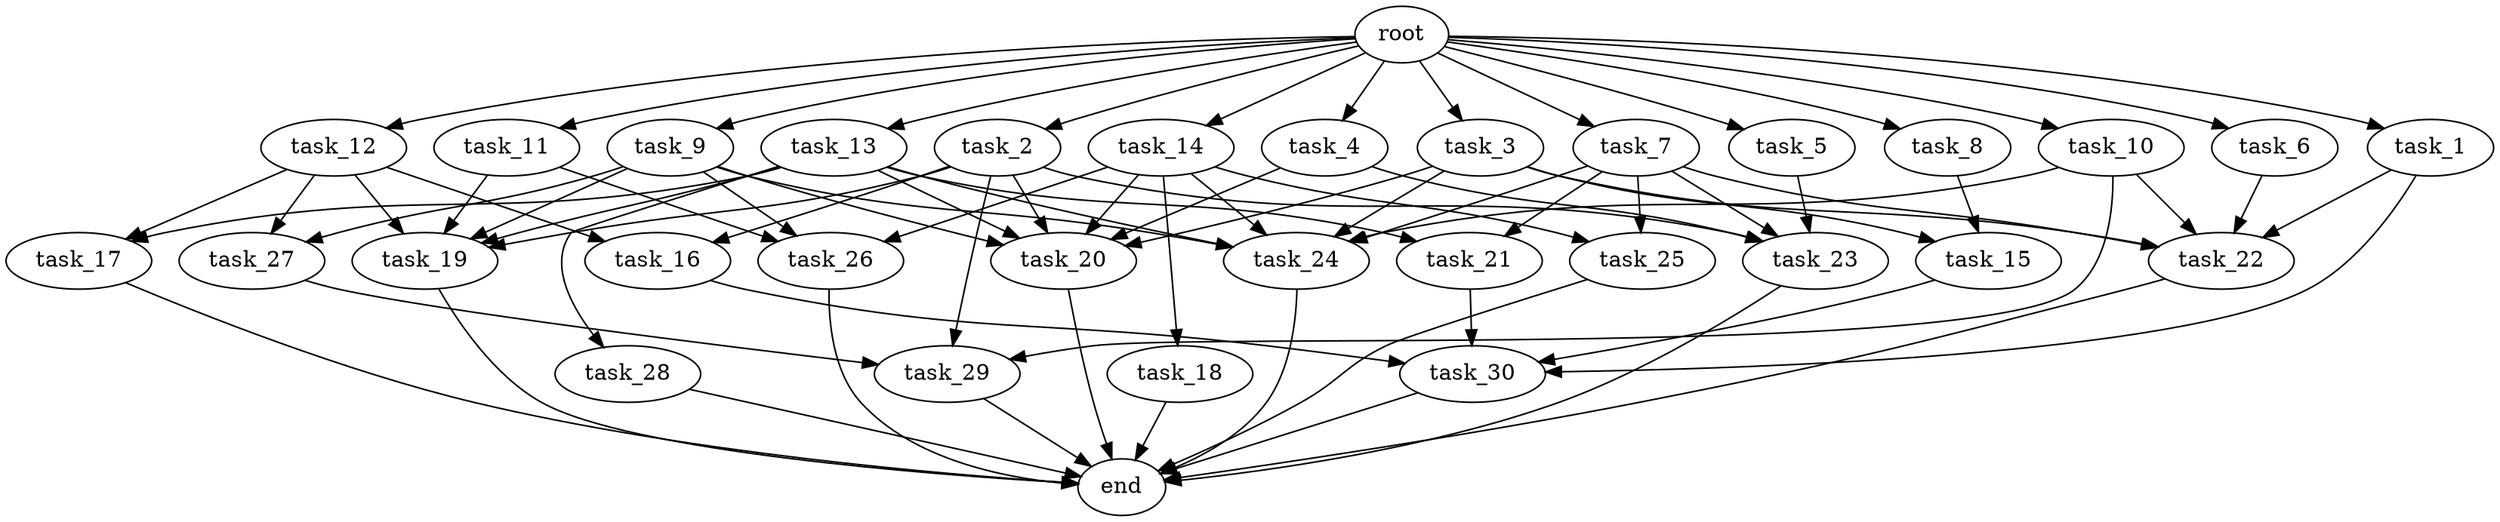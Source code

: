 digraph G {
  root [size="0.000000e+00"];
  task_1 [size="3.807330e+09"];
  task_2 [size="9.045444e+09"];
  task_3 [size="3.800789e+09"];
  task_4 [size="3.607956e+08"];
  task_5 [size="6.719367e+09"];
  task_6 [size="6.968864e+09"];
  task_7 [size="3.357013e+09"];
  task_8 [size="8.031657e+09"];
  task_9 [size="8.536413e+09"];
  task_10 [size="7.841419e+09"];
  task_11 [size="4.072543e+09"];
  task_12 [size="3.421945e+09"];
  task_13 [size="9.429120e+09"];
  task_14 [size="7.191452e+09"];
  task_15 [size="5.524274e+09"];
  task_16 [size="4.888815e+09"];
  task_17 [size="2.667459e+09"];
  task_18 [size="9.133660e+09"];
  task_19 [size="9.187842e+09"];
  task_20 [size="8.488682e+08"];
  task_21 [size="6.662560e+09"];
  task_22 [size="3.186821e+09"];
  task_23 [size="5.088404e+09"];
  task_24 [size="1.136139e+09"];
  task_25 [size="8.107740e+09"];
  task_26 [size="8.062460e+09"];
  task_27 [size="1.071389e+09"];
  task_28 [size="7.450719e+08"];
  task_29 [size="3.734510e+09"];
  task_30 [size="1.540907e+09"];
  end [size="0.000000e+00"];

  root -> task_1 [size="1.000000e-12"];
  root -> task_2 [size="1.000000e-12"];
  root -> task_3 [size="1.000000e-12"];
  root -> task_4 [size="1.000000e-12"];
  root -> task_5 [size="1.000000e-12"];
  root -> task_6 [size="1.000000e-12"];
  root -> task_7 [size="1.000000e-12"];
  root -> task_8 [size="1.000000e-12"];
  root -> task_9 [size="1.000000e-12"];
  root -> task_10 [size="1.000000e-12"];
  root -> task_11 [size="1.000000e-12"];
  root -> task_12 [size="1.000000e-12"];
  root -> task_13 [size="1.000000e-12"];
  root -> task_14 [size="1.000000e-12"];
  task_1 -> task_22 [size="6.373641e+07"];
  task_1 -> task_30 [size="3.852268e+07"];
  task_2 -> task_16 [size="2.444408e+08"];
  task_2 -> task_19 [size="1.837568e+08"];
  task_2 -> task_20 [size="1.414780e+07"];
  task_2 -> task_23 [size="1.272101e+08"];
  task_2 -> task_29 [size="1.244837e+08"];
  task_3 -> task_15 [size="2.762137e+08"];
  task_3 -> task_20 [size="1.414780e+07"];
  task_3 -> task_22 [size="6.373641e+07"];
  task_3 -> task_24 [size="1.893565e+07"];
  task_4 -> task_20 [size="1.414780e+07"];
  task_4 -> task_23 [size="1.272101e+08"];
  task_5 -> task_23 [size="1.272101e+08"];
  task_6 -> task_22 [size="6.373641e+07"];
  task_7 -> task_21 [size="3.331280e+08"];
  task_7 -> task_22 [size="6.373641e+07"];
  task_7 -> task_23 [size="1.272101e+08"];
  task_7 -> task_24 [size="1.893565e+07"];
  task_7 -> task_25 [size="4.053870e+08"];
  task_8 -> task_15 [size="2.762137e+08"];
  task_9 -> task_19 [size="1.837568e+08"];
  task_9 -> task_20 [size="1.414780e+07"];
  task_9 -> task_24 [size="1.893565e+07"];
  task_9 -> task_26 [size="2.687487e+08"];
  task_9 -> task_27 [size="5.356945e+07"];
  task_10 -> task_22 [size="6.373641e+07"];
  task_10 -> task_24 [size="1.893565e+07"];
  task_10 -> task_29 [size="1.244837e+08"];
  task_11 -> task_19 [size="1.837568e+08"];
  task_11 -> task_26 [size="2.687487e+08"];
  task_12 -> task_16 [size="2.444408e+08"];
  task_12 -> task_17 [size="1.333729e+08"];
  task_12 -> task_19 [size="1.837568e+08"];
  task_12 -> task_27 [size="5.356945e+07"];
  task_13 -> task_17 [size="1.333729e+08"];
  task_13 -> task_19 [size="1.837568e+08"];
  task_13 -> task_20 [size="1.414780e+07"];
  task_13 -> task_21 [size="3.331280e+08"];
  task_13 -> task_24 [size="1.893565e+07"];
  task_13 -> task_28 [size="7.450719e+07"];
  task_14 -> task_18 [size="9.133660e+08"];
  task_14 -> task_20 [size="1.414780e+07"];
  task_14 -> task_24 [size="1.893565e+07"];
  task_14 -> task_25 [size="4.053870e+08"];
  task_14 -> task_26 [size="2.687487e+08"];
  task_15 -> task_30 [size="3.852268e+07"];
  task_16 -> task_30 [size="3.852268e+07"];
  task_17 -> end [size="1.000000e-12"];
  task_18 -> end [size="1.000000e-12"];
  task_19 -> end [size="1.000000e-12"];
  task_20 -> end [size="1.000000e-12"];
  task_21 -> task_30 [size="3.852268e+07"];
  task_22 -> end [size="1.000000e-12"];
  task_23 -> end [size="1.000000e-12"];
  task_24 -> end [size="1.000000e-12"];
  task_25 -> end [size="1.000000e-12"];
  task_26 -> end [size="1.000000e-12"];
  task_27 -> task_29 [size="1.244837e+08"];
  task_28 -> end [size="1.000000e-12"];
  task_29 -> end [size="1.000000e-12"];
  task_30 -> end [size="1.000000e-12"];
}
